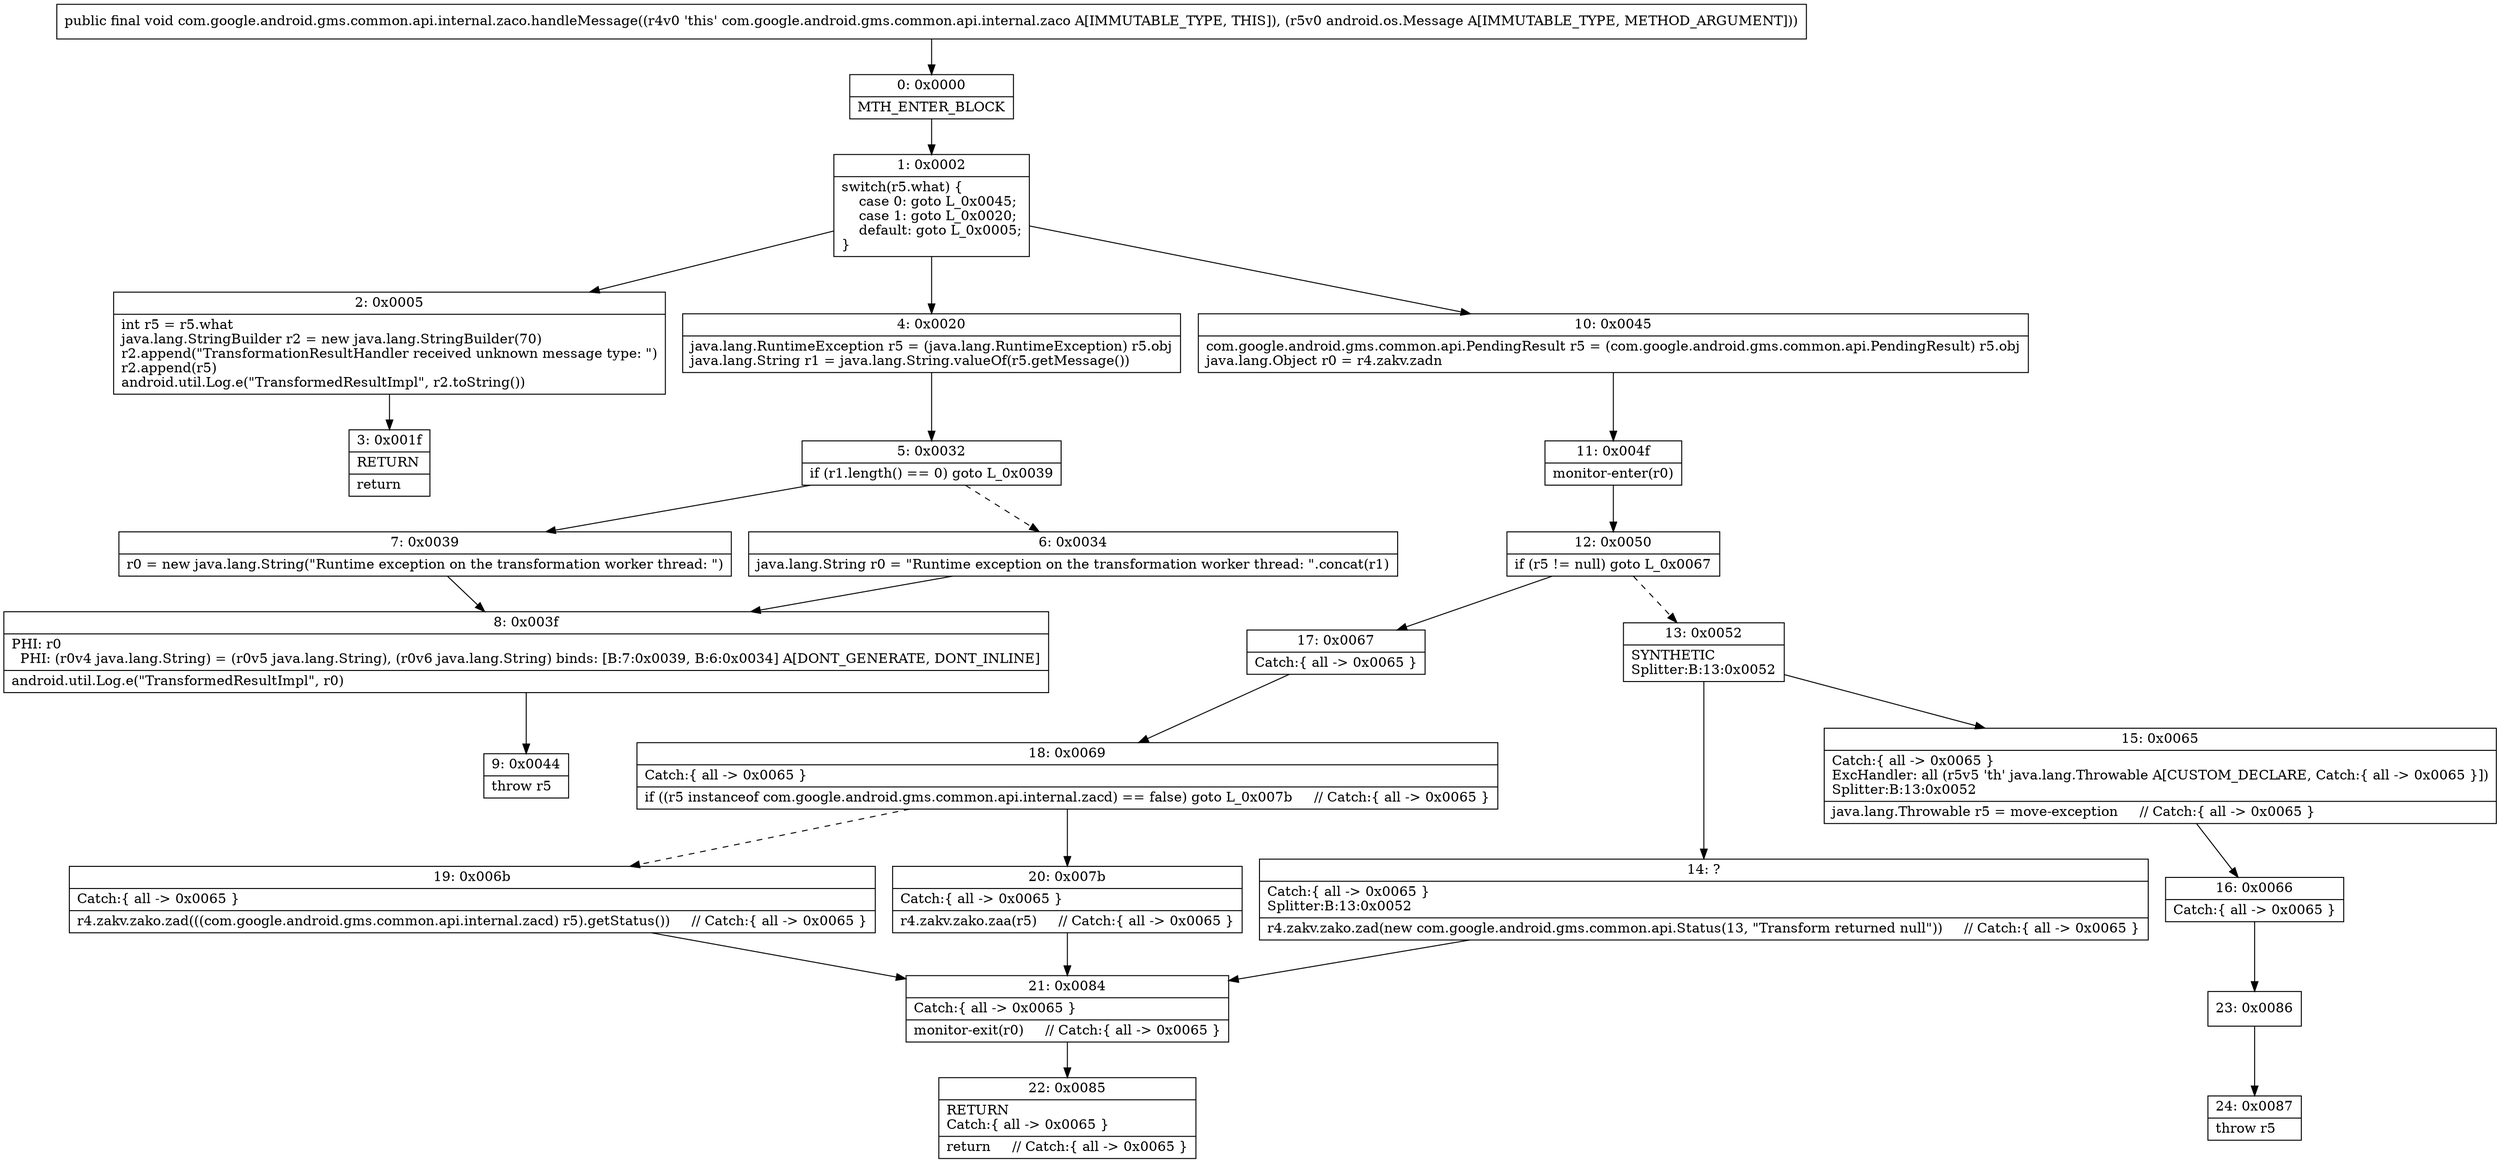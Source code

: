 digraph "CFG forcom.google.android.gms.common.api.internal.zaco.handleMessage(Landroid\/os\/Message;)V" {
Node_0 [shape=record,label="{0\:\ 0x0000|MTH_ENTER_BLOCK\l}"];
Node_1 [shape=record,label="{1\:\ 0x0002|switch(r5.what) \{\l    case 0: goto L_0x0045;\l    case 1: goto L_0x0020;\l    default: goto L_0x0005;\l\}\l}"];
Node_2 [shape=record,label="{2\:\ 0x0005|int r5 = r5.what\ljava.lang.StringBuilder r2 = new java.lang.StringBuilder(70)\lr2.append(\"TransformationResultHandler received unknown message type: \")\lr2.append(r5)\landroid.util.Log.e(\"TransformedResultImpl\", r2.toString())\l}"];
Node_3 [shape=record,label="{3\:\ 0x001f|RETURN\l|return\l}"];
Node_4 [shape=record,label="{4\:\ 0x0020|java.lang.RuntimeException r5 = (java.lang.RuntimeException) r5.obj\ljava.lang.String r1 = java.lang.String.valueOf(r5.getMessage())\l}"];
Node_5 [shape=record,label="{5\:\ 0x0032|if (r1.length() == 0) goto L_0x0039\l}"];
Node_6 [shape=record,label="{6\:\ 0x0034|java.lang.String r0 = \"Runtime exception on the transformation worker thread: \".concat(r1)\l}"];
Node_7 [shape=record,label="{7\:\ 0x0039|r0 = new java.lang.String(\"Runtime exception on the transformation worker thread: \")\l}"];
Node_8 [shape=record,label="{8\:\ 0x003f|PHI: r0 \l  PHI: (r0v4 java.lang.String) = (r0v5 java.lang.String), (r0v6 java.lang.String) binds: [B:7:0x0039, B:6:0x0034] A[DONT_GENERATE, DONT_INLINE]\l|android.util.Log.e(\"TransformedResultImpl\", r0)\l}"];
Node_9 [shape=record,label="{9\:\ 0x0044|throw r5\l}"];
Node_10 [shape=record,label="{10\:\ 0x0045|com.google.android.gms.common.api.PendingResult r5 = (com.google.android.gms.common.api.PendingResult) r5.obj\ljava.lang.Object r0 = r4.zakv.zadn\l}"];
Node_11 [shape=record,label="{11\:\ 0x004f|monitor\-enter(r0)\l}"];
Node_12 [shape=record,label="{12\:\ 0x0050|if (r5 != null) goto L_0x0067\l}"];
Node_13 [shape=record,label="{13\:\ 0x0052|SYNTHETIC\lSplitter:B:13:0x0052\l}"];
Node_14 [shape=record,label="{14\:\ ?|Catch:\{ all \-\> 0x0065 \}\lSplitter:B:13:0x0052\l|r4.zakv.zako.zad(new com.google.android.gms.common.api.Status(13, \"Transform returned null\"))     \/\/ Catch:\{ all \-\> 0x0065 \}\l}"];
Node_15 [shape=record,label="{15\:\ 0x0065|Catch:\{ all \-\> 0x0065 \}\lExcHandler: all (r5v5 'th' java.lang.Throwable A[CUSTOM_DECLARE, Catch:\{ all \-\> 0x0065 \}])\lSplitter:B:13:0x0052\l|java.lang.Throwable r5 = move\-exception     \/\/ Catch:\{ all \-\> 0x0065 \}\l}"];
Node_16 [shape=record,label="{16\:\ 0x0066|Catch:\{ all \-\> 0x0065 \}\l}"];
Node_17 [shape=record,label="{17\:\ 0x0067|Catch:\{ all \-\> 0x0065 \}\l}"];
Node_18 [shape=record,label="{18\:\ 0x0069|Catch:\{ all \-\> 0x0065 \}\l|if ((r5 instanceof com.google.android.gms.common.api.internal.zacd) == false) goto L_0x007b     \/\/ Catch:\{ all \-\> 0x0065 \}\l}"];
Node_19 [shape=record,label="{19\:\ 0x006b|Catch:\{ all \-\> 0x0065 \}\l|r4.zakv.zako.zad(((com.google.android.gms.common.api.internal.zacd) r5).getStatus())     \/\/ Catch:\{ all \-\> 0x0065 \}\l}"];
Node_20 [shape=record,label="{20\:\ 0x007b|Catch:\{ all \-\> 0x0065 \}\l|r4.zakv.zako.zaa(r5)     \/\/ Catch:\{ all \-\> 0x0065 \}\l}"];
Node_21 [shape=record,label="{21\:\ 0x0084|Catch:\{ all \-\> 0x0065 \}\l|monitor\-exit(r0)     \/\/ Catch:\{ all \-\> 0x0065 \}\l}"];
Node_22 [shape=record,label="{22\:\ 0x0085|RETURN\lCatch:\{ all \-\> 0x0065 \}\l|return     \/\/ Catch:\{ all \-\> 0x0065 \}\l}"];
Node_23 [shape=record,label="{23\:\ 0x0086}"];
Node_24 [shape=record,label="{24\:\ 0x0087|throw r5\l}"];
MethodNode[shape=record,label="{public final void com.google.android.gms.common.api.internal.zaco.handleMessage((r4v0 'this' com.google.android.gms.common.api.internal.zaco A[IMMUTABLE_TYPE, THIS]), (r5v0 android.os.Message A[IMMUTABLE_TYPE, METHOD_ARGUMENT])) }"];
MethodNode -> Node_0;
Node_0 -> Node_1;
Node_1 -> Node_2;
Node_1 -> Node_4;
Node_1 -> Node_10;
Node_2 -> Node_3;
Node_4 -> Node_5;
Node_5 -> Node_6[style=dashed];
Node_5 -> Node_7;
Node_6 -> Node_8;
Node_7 -> Node_8;
Node_8 -> Node_9;
Node_10 -> Node_11;
Node_11 -> Node_12;
Node_12 -> Node_13[style=dashed];
Node_12 -> Node_17;
Node_13 -> Node_14;
Node_13 -> Node_15;
Node_14 -> Node_21;
Node_15 -> Node_16;
Node_16 -> Node_23;
Node_17 -> Node_18;
Node_18 -> Node_19[style=dashed];
Node_18 -> Node_20;
Node_19 -> Node_21;
Node_20 -> Node_21;
Node_21 -> Node_22;
Node_23 -> Node_24;
}

